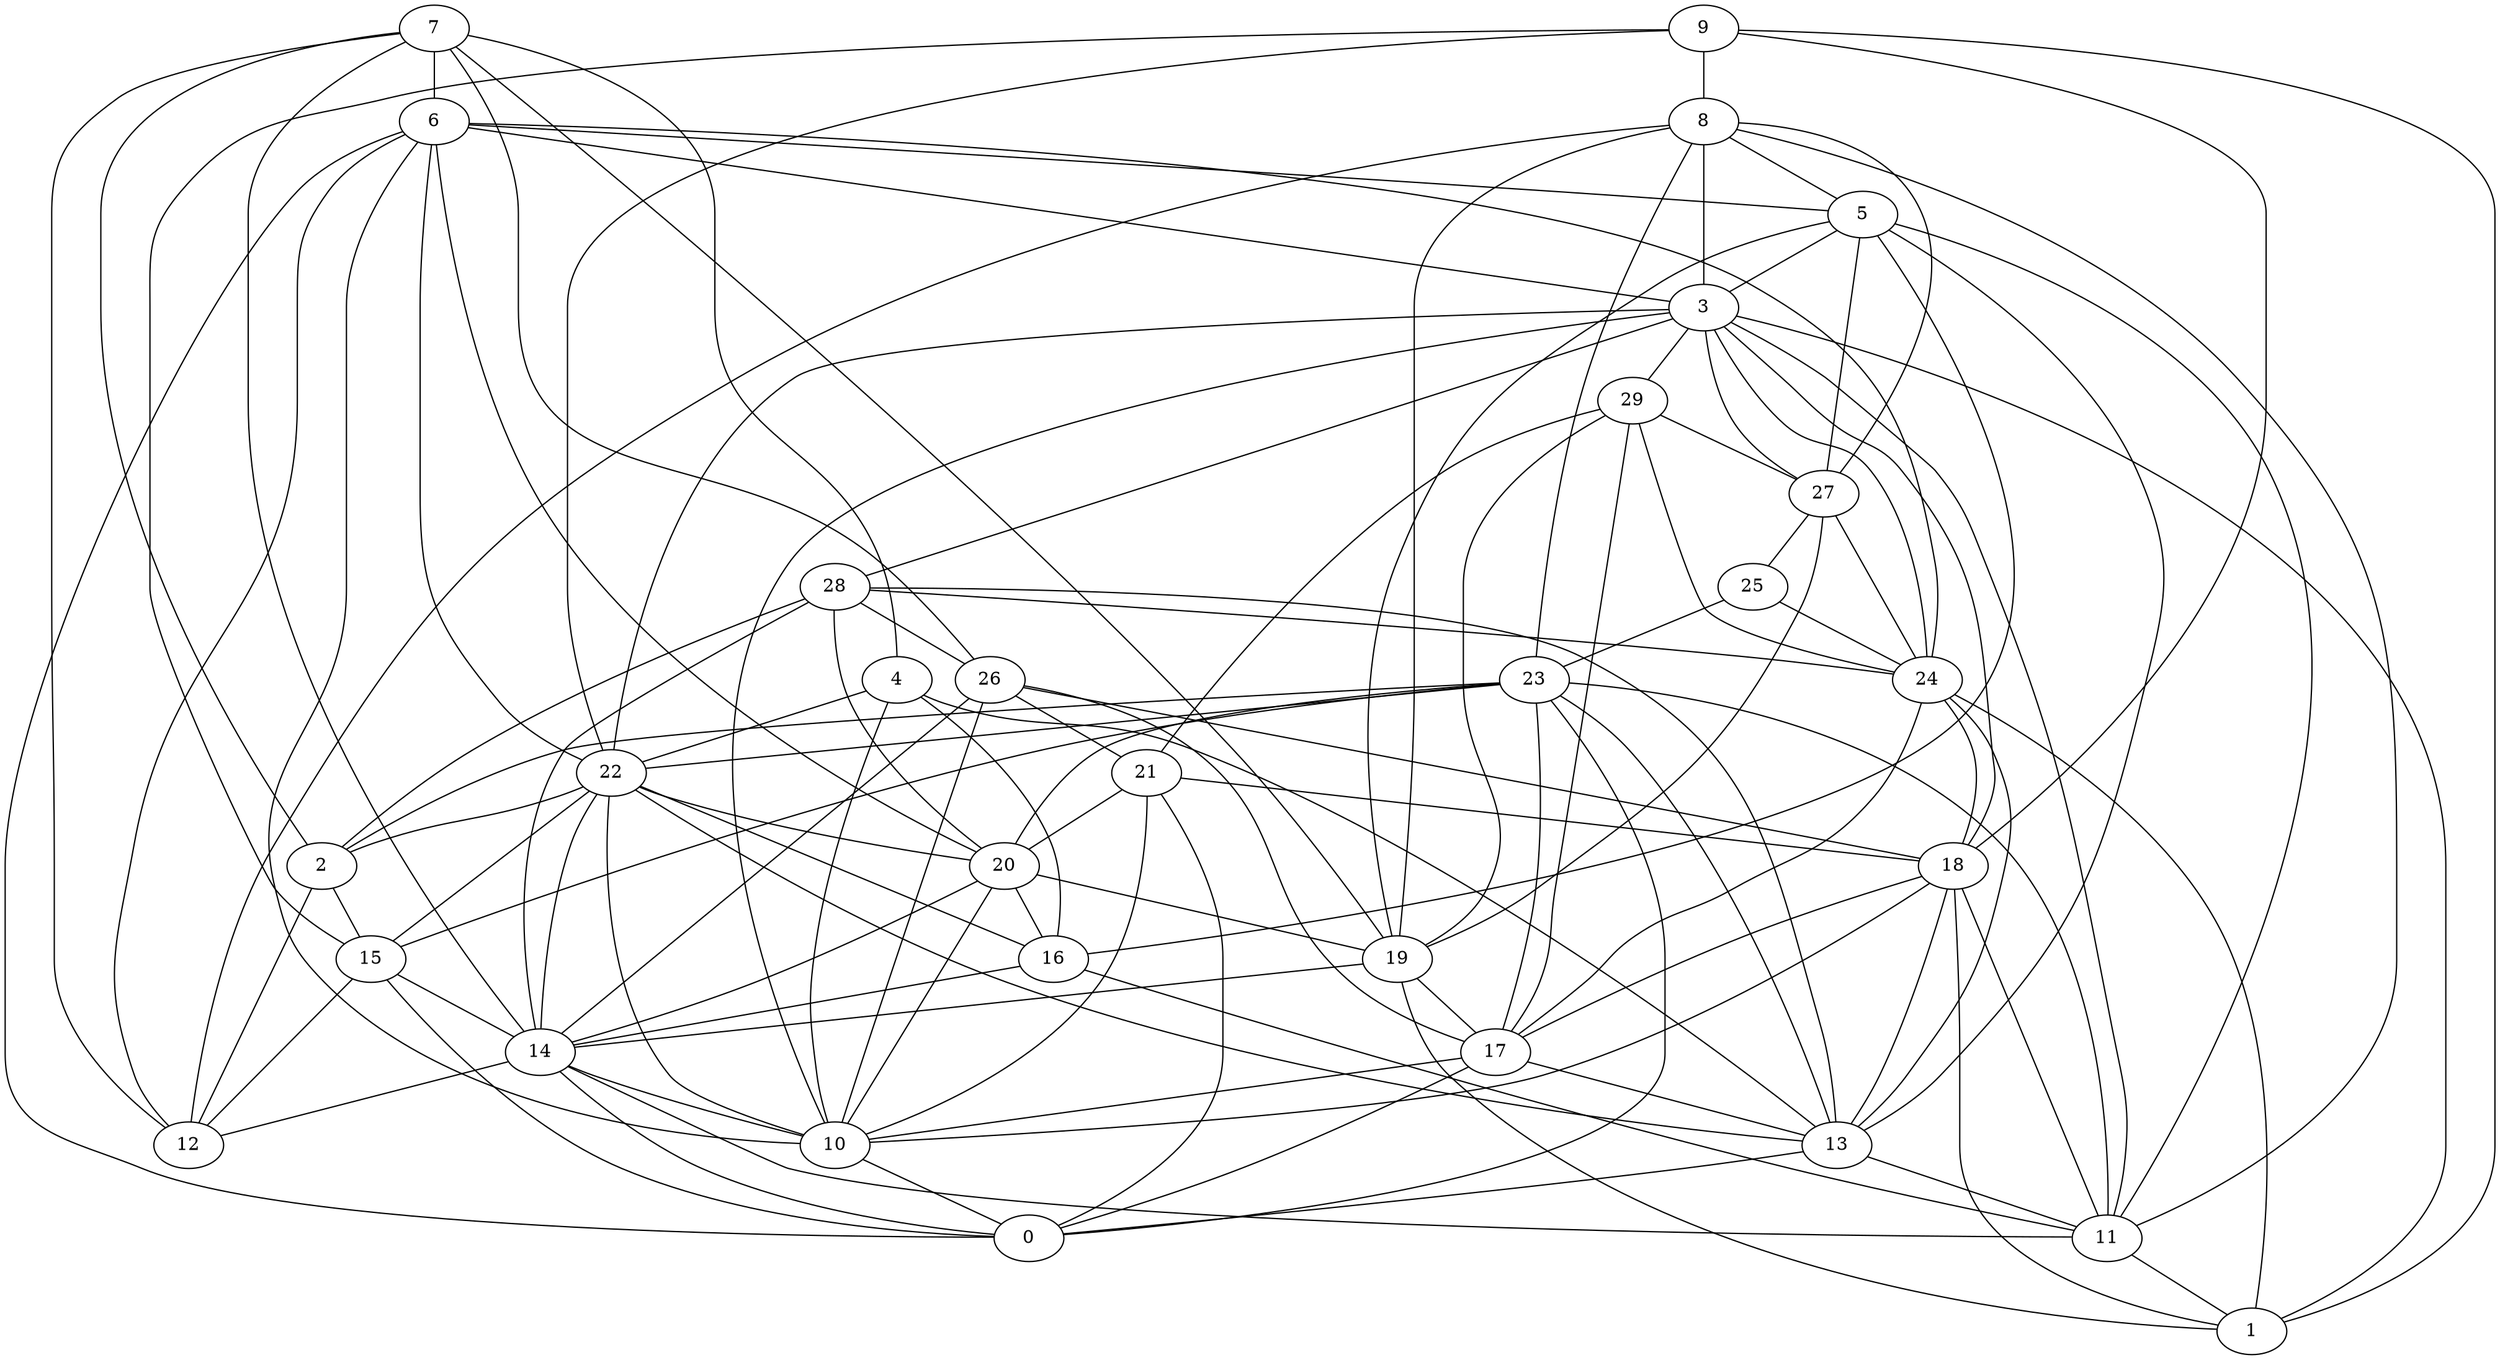 digraph GG_graph {

subgraph G_graph {
edge [color = black]
"19" -> "14" [dir = none]
"20" -> "10" [dir = none]
"20" -> "19" [dir = none]
"20" -> "16" [dir = none]
"20" -> "14" [dir = none]
"23" -> "20" [dir = none]
"23" -> "15" [dir = none]
"23" -> "0" [dir = none]
"23" -> "2" [dir = none]
"21" -> "20" [dir = none]
"21" -> "18" [dir = none]
"14" -> "0" [dir = none]
"14" -> "10" [dir = none]
"26" -> "18" [dir = none]
"29" -> "24" [dir = none]
"29" -> "21" [dir = none]
"29" -> "19" [dir = none]
"15" -> "0" [dir = none]
"15" -> "14" [dir = none]
"15" -> "12" [dir = none]
"13" -> "11" [dir = none]
"13" -> "0" [dir = none]
"18" -> "11" [dir = none]
"18" -> "10" [dir = none]
"18" -> "17" [dir = none]
"18" -> "13" [dir = none]
"11" -> "1" [dir = none]
"28" -> "26" [dir = none]
"28" -> "2" [dir = none]
"28" -> "13" [dir = none]
"7" -> "6" [dir = none]
"7" -> "14" [dir = none]
"7" -> "26" [dir = none]
"27" -> "25" [dir = none]
"27" -> "19" [dir = none]
"22" -> "2" [dir = none]
"22" -> "20" [dir = none]
"22" -> "10" [dir = none]
"9" -> "8" [dir = none]
"9" -> "15" [dir = none]
"9" -> "1" [dir = none]
"17" -> "13" [dir = none]
"6" -> "12" [dir = none]
"6" -> "22" [dir = none]
"6" -> "20" [dir = none]
"3" -> "28" [dir = none]
"3" -> "10" [dir = none]
"3" -> "24" [dir = none]
"16" -> "11" [dir = none]
"8" -> "11" [dir = none]
"8" -> "27" [dir = none]
"24" -> "1" [dir = none]
"5" -> "13" [dir = none]
"5" -> "16" [dir = none]
"5" -> "11" [dir = none]
"25" -> "24" [dir = none]
"4" -> "13" [dir = none]
"4" -> "22" [dir = none]
"16" -> "14" [dir = none]
"7" -> "12" [dir = none]
"6" -> "10" [dir = none]
"28" -> "14" [dir = none]
"3" -> "27" [dir = none]
"22" -> "16" [dir = none]
"5" -> "19" [dir = none]
"18" -> "1" [dir = none]
"6" -> "3" [dir = none]
"3" -> "11" [dir = none]
"14" -> "12" [dir = none]
"24" -> "17" [dir = none]
"6" -> "24" [dir = none]
"2" -> "15" [dir = none]
"19" -> "17" [dir = none]
"28" -> "24" [dir = none]
"8" -> "5" [dir = none]
"26" -> "17" [dir = none]
"6" -> "5" [dir = none]
"23" -> "11" [dir = none]
"8" -> "19" [dir = none]
"8" -> "23" [dir = none]
"8" -> "12" [dir = none]
"7" -> "2" [dir = none]
"10" -> "0" [dir = none]
"3" -> "22" [dir = none]
"22" -> "15" [dir = none]
"17" -> "0" [dir = none]
"23" -> "22" [dir = none]
"22" -> "13" [dir = none]
"6" -> "0" [dir = none]
"26" -> "10" [dir = none]
"7" -> "19" [dir = none]
"5" -> "3" [dir = none]
"3" -> "1" [dir = none]
"29" -> "17" [dir = none]
"29" -> "27" [dir = none]
"24" -> "13" [dir = none]
"7" -> "4" [dir = none]
"9" -> "22" [dir = none]
"4" -> "10" [dir = none]
"2" -> "12" [dir = none]
"28" -> "20" [dir = none]
"21" -> "10" [dir = none]
"26" -> "14" [dir = none]
"8" -> "3" [dir = none]
"25" -> "23" [dir = none]
"5" -> "27" [dir = none]
"19" -> "1" [dir = none]
"4" -> "16" [dir = none]
"24" -> "18" [dir = none]
"21" -> "0" [dir = none]
"3" -> "29" [dir = none]
"23" -> "13" [dir = none]
"22" -> "14" [dir = none]
"27" -> "24" [dir = none]
"14" -> "11" [dir = none]
"26" -> "21" [dir = none]
"3" -> "18" [dir = none]
"17" -> "10" [dir = none]
"23" -> "17" [dir = none]
"9" -> "18" [dir = none]
}

}
